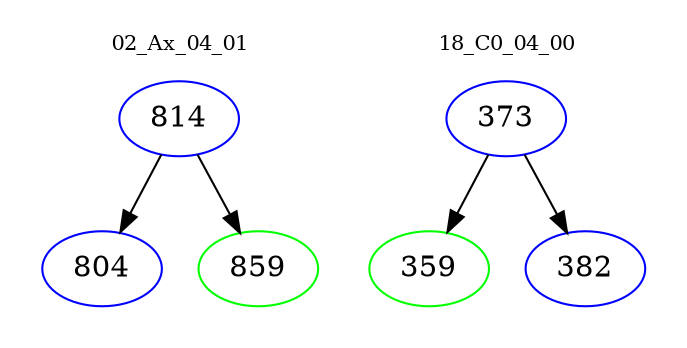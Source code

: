 digraph{
subgraph cluster_0 {
color = white
label = "02_Ax_04_01";
fontsize=10;
T0_814 [label="814", color="blue"]
T0_814 -> T0_804 [color="black"]
T0_804 [label="804", color="blue"]
T0_814 -> T0_859 [color="black"]
T0_859 [label="859", color="green"]
}
subgraph cluster_1 {
color = white
label = "18_C0_04_00";
fontsize=10;
T1_373 [label="373", color="blue"]
T1_373 -> T1_359 [color="black"]
T1_359 [label="359", color="green"]
T1_373 -> T1_382 [color="black"]
T1_382 [label="382", color="blue"]
}
}
